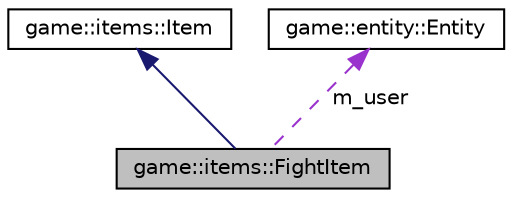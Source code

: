 digraph "game::items::FightItem"
{
 // LATEX_PDF_SIZE
  edge [fontname="Helvetica",fontsize="10",labelfontname="Helvetica",labelfontsize="10"];
  node [fontname="Helvetica",fontsize="10",shape=record];
  Node1 [label="game::items::FightItem",height=0.2,width=0.4,color="black", fillcolor="grey75", style="filled", fontcolor="black",tooltip="A FightItem is an object that has a role in combat."];
  Node2 -> Node1 [dir="back",color="midnightblue",fontsize="10",style="solid",fontname="Helvetica"];
  Node2 [label="game::items::Item",height=0.2,width=0.4,color="black", fillcolor="white", style="filled",URL="$classgame_1_1items_1_1_item.html",tooltip="An item is an object an entity can own and use."];
  Node3 -> Node1 [dir="back",color="darkorchid3",fontsize="10",style="dashed",label=" m_user" ,fontname="Helvetica"];
  Node3 [label="game::entity::Entity",height=0.2,width=0.4,color="black", fillcolor="white", style="filled",URL="$classgame_1_1entity_1_1_entity.html",tooltip=" "];
}
